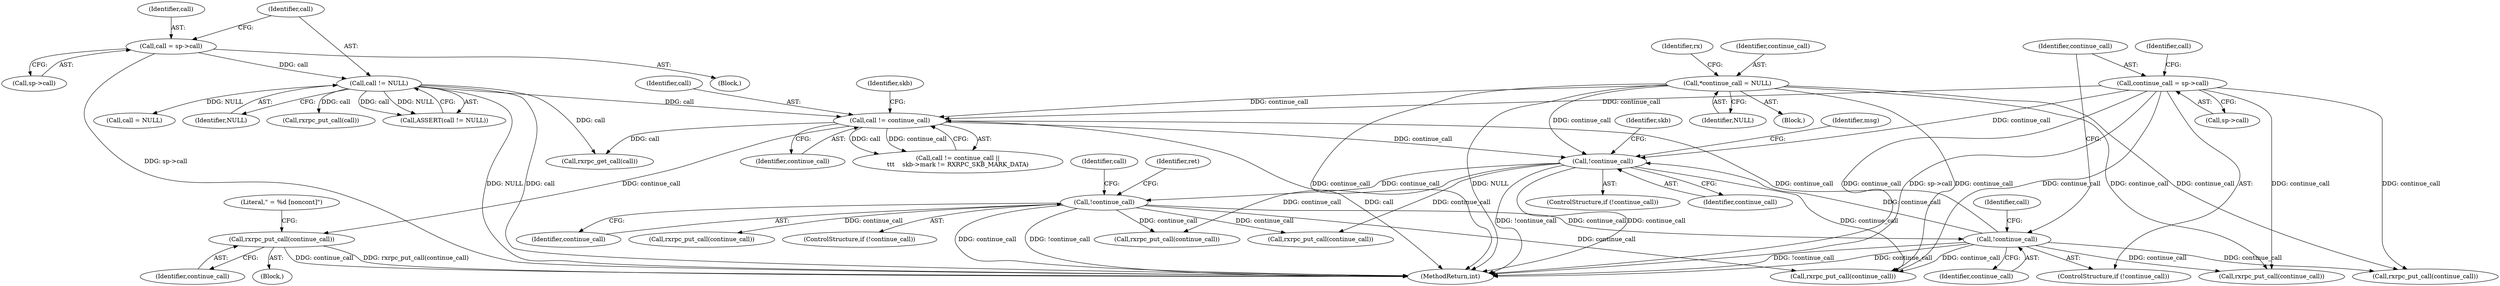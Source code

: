 digraph "0_linux_f3d3342602f8bcbf37d7c46641cb9bca7618eb1c_29@pointer" {
"1000388" [label="(Call,rxrpc_put_call(continue_call))"];
"1000374" [label="(Call,call != continue_call)"];
"1000321" [label="(Call,call != NULL)"];
"1000315" [label="(Call,call = sp->call)"];
"1000129" [label="(Call,*continue_call = NULL)"];
"1000646" [label="(Call,continue_call = sp->call)"];
"1000644" [label="(Call,!continue_call)"];
"1000464" [label="(Call,!continue_call)"];
"1000398" [label="(Call,!continue_call)"];
"1000948" [label="(Call,rxrpc_put_call(continue_call))"];
"1000316" [label="(Identifier,call)"];
"1000653" [label="(Identifier,call)"];
"1000654" [label="(Call,call = NULL)"];
"1000321" [label="(Call,call != NULL)"];
"1000646" [label="(Call,continue_call = sp->call)"];
"1000645" [label="(Identifier,continue_call)"];
"1000388" [label="(Call,rxrpc_put_call(continue_call))"];
"1000375" [label="(Identifier,call)"];
"1000322" [label="(Identifier,call)"];
"1000492" [label="(Identifier,call)"];
"1000465" [label="(Identifier,continue_call)"];
"1000317" [label="(Call,sp->call)"];
"1000965" [label="(Call,rxrpc_put_call(continue_call))"];
"1000376" [label="(Identifier,continue_call)"];
"1000997" [label="(Call,rxrpc_put_call(continue_call))"];
"1000379" [label="(Identifier,skb)"];
"1000315" [label="(Call,call = sp->call)"];
"1000395" [label="(Call,rxrpc_get_call(call))"];
"1000468" [label="(Identifier,ret)"];
"1000131" [label="(Identifier,NULL)"];
"1000399" [label="(Identifier,continue_call)"];
"1000391" [label="(Literal,\" = %d [noncont]\")"];
"1000224" [label="(Call,rxrpc_put_call(continue_call))"];
"1000382" [label="(Block,)"];
"1000464" [label="(Call,!continue_call)"];
"1000445" [label="(Identifier,skb)"];
"1000374" [label="(Call,call != continue_call)"];
"1000323" [label="(Identifier,NULL)"];
"1000130" [label="(Identifier,continue_call)"];
"1000129" [label="(Call,*continue_call = NULL)"];
"1000647" [label="(Identifier,continue_call)"];
"1000648" [label="(Call,sp->call)"];
"1000711" [label="(Call,rxrpc_put_call(continue_call))"];
"1000463" [label="(ControlStructure,if (!continue_call))"];
"1000643" [label="(ControlStructure,if (!continue_call))"];
"1000398" [label="(Call,!continue_call)"];
"1001010" [label="(MethodReturn,int)"];
"1000644" [label="(Call,!continue_call)"];
"1000197" [label="(Block,)"];
"1000389" [label="(Identifier,continue_call)"];
"1000707" [label="(Call,rxrpc_put_call(call))"];
"1000373" [label="(Call,call != continue_call ||\n\t\t\t    skb->mark != RXRPC_SKB_MARK_DATA)"];
"1000320" [label="(Call,ASSERT(call != NULL))"];
"1000404" [label="(Identifier,msg)"];
"1000397" [label="(ControlStructure,if (!continue_call))"];
"1000929" [label="(Call,rxrpc_put_call(continue_call))"];
"1000655" [label="(Identifier,call)"];
"1000122" [label="(Block,)"];
"1000134" [label="(Identifier,rx)"];
"1000388" -> "1000382"  [label="AST: "];
"1000388" -> "1000389"  [label="CFG: "];
"1000389" -> "1000388"  [label="AST: "];
"1000391" -> "1000388"  [label="CFG: "];
"1000388" -> "1001010"  [label="DDG: continue_call"];
"1000388" -> "1001010"  [label="DDG: rxrpc_put_call(continue_call)"];
"1000374" -> "1000388"  [label="DDG: continue_call"];
"1000374" -> "1000373"  [label="AST: "];
"1000374" -> "1000376"  [label="CFG: "];
"1000375" -> "1000374"  [label="AST: "];
"1000376" -> "1000374"  [label="AST: "];
"1000379" -> "1000374"  [label="CFG: "];
"1000373" -> "1000374"  [label="CFG: "];
"1000374" -> "1001010"  [label="DDG: call"];
"1000374" -> "1000373"  [label="DDG: call"];
"1000374" -> "1000373"  [label="DDG: continue_call"];
"1000321" -> "1000374"  [label="DDG: call"];
"1000129" -> "1000374"  [label="DDG: continue_call"];
"1000646" -> "1000374"  [label="DDG: continue_call"];
"1000644" -> "1000374"  [label="DDG: continue_call"];
"1000374" -> "1000395"  [label="DDG: call"];
"1000374" -> "1000398"  [label="DDG: continue_call"];
"1000321" -> "1000320"  [label="AST: "];
"1000321" -> "1000323"  [label="CFG: "];
"1000322" -> "1000321"  [label="AST: "];
"1000323" -> "1000321"  [label="AST: "];
"1000320" -> "1000321"  [label="CFG: "];
"1000321" -> "1001010"  [label="DDG: call"];
"1000321" -> "1001010"  [label="DDG: NULL"];
"1000321" -> "1000320"  [label="DDG: call"];
"1000321" -> "1000320"  [label="DDG: NULL"];
"1000315" -> "1000321"  [label="DDG: call"];
"1000321" -> "1000395"  [label="DDG: call"];
"1000321" -> "1000654"  [label="DDG: NULL"];
"1000321" -> "1000707"  [label="DDG: call"];
"1000315" -> "1000197"  [label="AST: "];
"1000315" -> "1000317"  [label="CFG: "];
"1000316" -> "1000315"  [label="AST: "];
"1000317" -> "1000315"  [label="AST: "];
"1000322" -> "1000315"  [label="CFG: "];
"1000315" -> "1001010"  [label="DDG: sp->call"];
"1000129" -> "1000122"  [label="AST: "];
"1000129" -> "1000131"  [label="CFG: "];
"1000130" -> "1000129"  [label="AST: "];
"1000131" -> "1000129"  [label="AST: "];
"1000134" -> "1000129"  [label="CFG: "];
"1000129" -> "1001010"  [label="DDG: continue_call"];
"1000129" -> "1001010"  [label="DDG: NULL"];
"1000129" -> "1000224"  [label="DDG: continue_call"];
"1000129" -> "1000398"  [label="DDG: continue_call"];
"1000129" -> "1000711"  [label="DDG: continue_call"];
"1000129" -> "1000997"  [label="DDG: continue_call"];
"1000646" -> "1000643"  [label="AST: "];
"1000646" -> "1000648"  [label="CFG: "];
"1000647" -> "1000646"  [label="AST: "];
"1000648" -> "1000646"  [label="AST: "];
"1000655" -> "1000646"  [label="CFG: "];
"1000646" -> "1001010"  [label="DDG: continue_call"];
"1000646" -> "1001010"  [label="DDG: sp->call"];
"1000646" -> "1000224"  [label="DDG: continue_call"];
"1000646" -> "1000398"  [label="DDG: continue_call"];
"1000646" -> "1000711"  [label="DDG: continue_call"];
"1000646" -> "1000997"  [label="DDG: continue_call"];
"1000644" -> "1000643"  [label="AST: "];
"1000644" -> "1000645"  [label="CFG: "];
"1000645" -> "1000644"  [label="AST: "];
"1000647" -> "1000644"  [label="CFG: "];
"1000653" -> "1000644"  [label="CFG: "];
"1000644" -> "1001010"  [label="DDG: !continue_call"];
"1000644" -> "1001010"  [label="DDG: continue_call"];
"1000644" -> "1000224"  [label="DDG: continue_call"];
"1000644" -> "1000398"  [label="DDG: continue_call"];
"1000464" -> "1000644"  [label="DDG: continue_call"];
"1000644" -> "1000711"  [label="DDG: continue_call"];
"1000644" -> "1000997"  [label="DDG: continue_call"];
"1000464" -> "1000463"  [label="AST: "];
"1000464" -> "1000465"  [label="CFG: "];
"1000465" -> "1000464"  [label="AST: "];
"1000468" -> "1000464"  [label="CFG: "];
"1000492" -> "1000464"  [label="CFG: "];
"1000464" -> "1001010"  [label="DDG: continue_call"];
"1000464" -> "1001010"  [label="DDG: !continue_call"];
"1000398" -> "1000464"  [label="DDG: continue_call"];
"1000464" -> "1000711"  [label="DDG: continue_call"];
"1000464" -> "1000929"  [label="DDG: continue_call"];
"1000464" -> "1000948"  [label="DDG: continue_call"];
"1000464" -> "1000965"  [label="DDG: continue_call"];
"1000398" -> "1000397"  [label="AST: "];
"1000398" -> "1000399"  [label="CFG: "];
"1000399" -> "1000398"  [label="AST: "];
"1000404" -> "1000398"  [label="CFG: "];
"1000445" -> "1000398"  [label="CFG: "];
"1000398" -> "1001010"  [label="DDG: !continue_call"];
"1000398" -> "1001010"  [label="DDG: continue_call"];
"1000398" -> "1000711"  [label="DDG: continue_call"];
"1000398" -> "1000929"  [label="DDG: continue_call"];
"1000398" -> "1000948"  [label="DDG: continue_call"];
}
